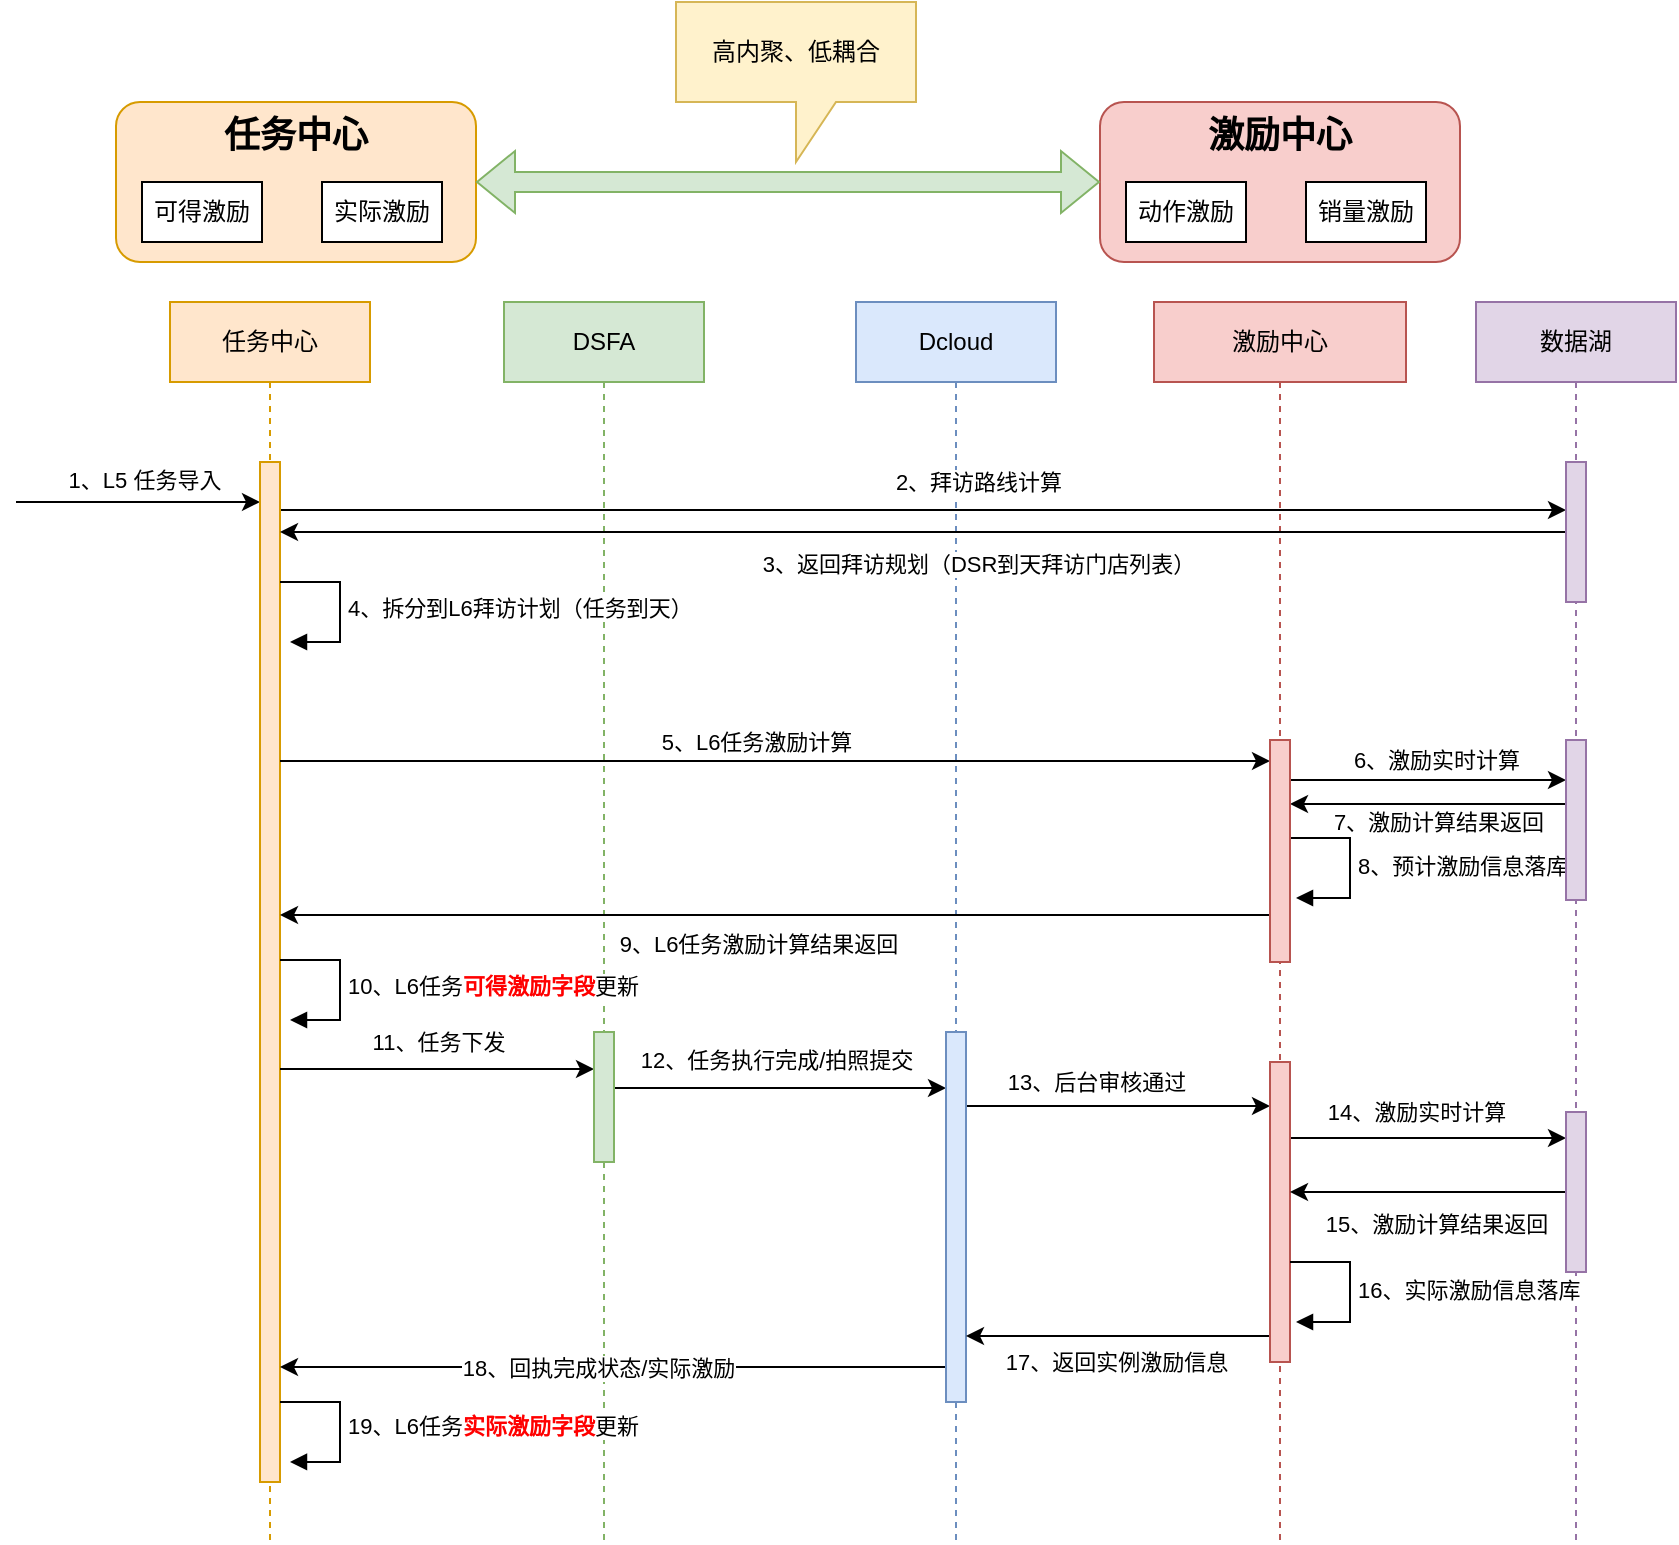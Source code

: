 <mxfile version="25.0.3">
  <diagram name="第 1 页" id="QtLcYjfqMq8RCf72X1yj">
    <mxGraphModel dx="1578" dy="2141" grid="1" gridSize="10" guides="1" tooltips="1" connect="1" arrows="1" fold="1" page="1" pageScale="1" pageWidth="827" pageHeight="1169" math="0" shadow="0">
      <root>
        <mxCell id="0" />
        <mxCell id="1" parent="0" />
        <mxCell id="hBJYv0mAiT1ot96n30vC-143" value="" style="group" vertex="1" connectable="0" parent="1">
          <mxGeometry x="247" y="100" width="753" height="620" as="geometry" />
        </mxCell>
        <mxCell id="hBJYv0mAiT1ot96n30vC-29" value="数据湖" style="shape=umlLifeline;perimeter=lifelinePerimeter;whiteSpace=wrap;html=1;container=1;dropTarget=0;collapsible=0;recursiveResize=0;outlineConnect=0;portConstraint=eastwest;newEdgeStyle={&quot;curved&quot;:0,&quot;rounded&quot;:0};movable=1;resizable=1;rotatable=1;deletable=1;editable=1;locked=0;connectable=1;fillColor=#e1d5e7;strokeColor=#9673a6;" vertex="1" parent="hBJYv0mAiT1ot96n30vC-143">
          <mxGeometry x="653" width="100" height="620" as="geometry" />
        </mxCell>
        <mxCell id="hBJYv0mAiT1ot96n30vC-30" value="激励中心" style="shape=umlLifeline;perimeter=lifelinePerimeter;whiteSpace=wrap;html=1;container=1;dropTarget=0;collapsible=0;recursiveResize=0;outlineConnect=0;portConstraint=eastwest;newEdgeStyle={&quot;curved&quot;:0,&quot;rounded&quot;:0};movable=1;resizable=1;rotatable=1;deletable=1;editable=1;locked=0;connectable=1;fillColor=#f8cecc;strokeColor=#b85450;" vertex="1" parent="hBJYv0mAiT1ot96n30vC-143">
          <mxGeometry x="492" width="126" height="620" as="geometry" />
        </mxCell>
        <mxCell id="hBJYv0mAiT1ot96n30vC-31" value="任务中心" style="shape=umlLifeline;perimeter=lifelinePerimeter;whiteSpace=wrap;html=1;container=1;dropTarget=0;collapsible=0;recursiveResize=0;outlineConnect=0;portConstraint=eastwest;newEdgeStyle={&quot;curved&quot;:0,&quot;rounded&quot;:0};movable=1;resizable=1;rotatable=1;deletable=1;editable=1;locked=0;connectable=1;fillColor=#ffe6cc;strokeColor=#d79b00;" vertex="1" parent="hBJYv0mAiT1ot96n30vC-143">
          <mxGeometry width="100" height="620" as="geometry" />
        </mxCell>
        <mxCell id="hBJYv0mAiT1ot96n30vC-57" value="DSFA" style="shape=umlLifeline;perimeter=lifelinePerimeter;whiteSpace=wrap;html=1;container=1;dropTarget=0;collapsible=0;recursiveResize=0;outlineConnect=0;portConstraint=eastwest;newEdgeStyle={&quot;curved&quot;:0,&quot;rounded&quot;:0};movable=1;resizable=1;rotatable=1;deletable=1;editable=1;locked=0;connectable=1;fillColor=#d5e8d4;strokeColor=#82b366;" vertex="1" parent="hBJYv0mAiT1ot96n30vC-143">
          <mxGeometry x="167" width="100" height="620" as="geometry" />
        </mxCell>
        <mxCell id="hBJYv0mAiT1ot96n30vC-97" value="Dcloud" style="shape=umlLifeline;perimeter=lifelinePerimeter;whiteSpace=wrap;html=1;container=1;dropTarget=0;collapsible=0;recursiveResize=0;outlineConnect=0;portConstraint=eastwest;newEdgeStyle={&quot;curved&quot;:0,&quot;rounded&quot;:0};movable=1;resizable=1;rotatable=1;deletable=1;editable=1;locked=0;connectable=1;fillColor=#dae8fc;strokeColor=#6c8ebf;" vertex="1" parent="hBJYv0mAiT1ot96n30vC-143">
          <mxGeometry x="343" width="100" height="620" as="geometry" />
        </mxCell>
        <mxCell id="hBJYv0mAiT1ot96n30vC-43" value="" style="edgeStyle=orthogonalEdgeStyle;rounded=0;orthogonalLoop=1;jettySize=auto;html=1;curved=0;movable=1;resizable=1;rotatable=1;deletable=1;editable=1;locked=0;connectable=1;" edge="1" parent="1">
          <mxGeometry relative="1" as="geometry">
            <mxPoint x="170" y="200" as="sourcePoint" />
            <mxPoint x="292" y="200" as="targetPoint" />
          </mxGeometry>
        </mxCell>
        <mxCell id="hBJYv0mAiT1ot96n30vC-44" value="1、L5 任务导入" style="edgeLabel;html=1;align=center;verticalAlign=middle;resizable=1;points=[];movable=1;rotatable=1;deletable=1;editable=1;locked=0;connectable=1;" vertex="1" connectable="0" parent="hBJYv0mAiT1ot96n30vC-43">
          <mxGeometry x="-0.193" y="1" relative="1" as="geometry">
            <mxPoint x="15" y="-10" as="offset" />
          </mxGeometry>
        </mxCell>
        <mxCell id="hBJYv0mAiT1ot96n30vC-99" value="" style="edgeStyle=orthogonalEdgeStyle;rounded=0;orthogonalLoop=1;jettySize=auto;html=1;curved=0;movable=1;resizable=1;rotatable=1;deletable=1;editable=1;locked=0;connectable=1;" edge="1" parent="1">
          <mxGeometry relative="1" as="geometry">
            <mxPoint x="302" y="204" as="sourcePoint" />
            <mxPoint x="945" y="204" as="targetPoint" />
          </mxGeometry>
        </mxCell>
        <mxCell id="hBJYv0mAiT1ot96n30vC-100" value="2、拜访路线计算" style="edgeLabel;html=1;align=center;verticalAlign=middle;resizable=1;points=[];movable=1;rotatable=1;deletable=1;editable=1;locked=0;connectable=1;" vertex="1" connectable="0" parent="hBJYv0mAiT1ot96n30vC-99">
          <mxGeometry x="0.084" y="1" relative="1" as="geometry">
            <mxPoint y="-13" as="offset" />
          </mxGeometry>
        </mxCell>
        <mxCell id="hBJYv0mAiT1ot96n30vC-42" value="" style="html=1;points=[[0,0,0,0,5],[0,1,0,0,-5],[1,0,0,0,5],[1,1,0,0,-5]];perimeter=orthogonalPerimeter;outlineConnect=0;targetShapes=umlLifeline;portConstraint=eastwest;newEdgeStyle={&quot;curved&quot;:0,&quot;rounded&quot;:0};movable=1;resizable=1;rotatable=1;deletable=1;editable=1;locked=0;connectable=1;fillColor=#ffe6cc;strokeColor=#d79b00;" vertex="1" parent="1">
          <mxGeometry x="292" y="180" width="10" height="510" as="geometry" />
        </mxCell>
        <mxCell id="hBJYv0mAiT1ot96n30vC-107" value="" style="edgeStyle=orthogonalEdgeStyle;rounded=0;orthogonalLoop=1;jettySize=auto;html=1;curved=0;movable=1;resizable=1;rotatable=1;deletable=1;editable=1;locked=0;connectable=1;" edge="1" parent="1">
          <mxGeometry relative="1" as="geometry">
            <mxPoint x="807" y="339" as="sourcePoint" />
            <mxPoint x="945" y="339" as="targetPoint" />
          </mxGeometry>
        </mxCell>
        <mxCell id="hBJYv0mAiT1ot96n30vC-108" value="6、激励实时计算" style="edgeLabel;html=1;align=center;verticalAlign=middle;resizable=1;points=[];movable=1;rotatable=1;deletable=1;editable=1;locked=0;connectable=1;" vertex="1" connectable="0" parent="hBJYv0mAiT1ot96n30vC-107">
          <mxGeometry x="-0.012" y="-1" relative="1" as="geometry">
            <mxPoint x="5" y="-11" as="offset" />
          </mxGeometry>
        </mxCell>
        <mxCell id="hBJYv0mAiT1ot96n30vC-72" value="8、预计激励信息落库" style="html=1;align=left;spacingLeft=2;endArrow=block;rounded=0;edgeStyle=orthogonalEdgeStyle;curved=0;rounded=0;movable=1;resizable=1;rotatable=1;deletable=1;editable=1;locked=0;connectable=1;" edge="1" parent="1">
          <mxGeometry x="-0.003" relative="1" as="geometry">
            <mxPoint x="807" y="368" as="sourcePoint" />
            <Array as="points">
              <mxPoint x="837" y="398" />
            </Array>
            <mxPoint x="810" y="398" as="targetPoint" />
            <mxPoint as="offset" />
          </mxGeometry>
        </mxCell>
        <mxCell id="hBJYv0mAiT1ot96n30vC-74" value="10、L6任务&lt;b&gt;&lt;font color=&quot;#ff0000&quot;&gt;可得激励字段&lt;/font&gt;&lt;/b&gt;更新" style="html=1;align=left;spacingLeft=2;endArrow=block;rounded=0;edgeStyle=orthogonalEdgeStyle;curved=0;rounded=0;movable=1;resizable=1;rotatable=1;deletable=1;editable=1;locked=0;connectable=1;" edge="1" parent="1">
          <mxGeometry x="-0.003" relative="1" as="geometry">
            <mxPoint x="302" y="429" as="sourcePoint" />
            <Array as="points">
              <mxPoint x="332" y="459" />
            </Array>
            <mxPoint x="307.0" y="459.0" as="targetPoint" />
            <mxPoint as="offset" />
          </mxGeometry>
        </mxCell>
        <mxCell id="hBJYv0mAiT1ot96n30vC-102" value="" style="edgeStyle=orthogonalEdgeStyle;rounded=0;orthogonalLoop=1;jettySize=auto;html=1;curved=0;movable=1;resizable=1;rotatable=1;deletable=1;editable=1;locked=0;connectable=1;" edge="1" parent="1" source="hBJYv0mAiT1ot96n30vC-77">
          <mxGeometry relative="1" as="geometry">
            <mxPoint x="302" y="215" as="targetPoint" />
          </mxGeometry>
        </mxCell>
        <mxCell id="hBJYv0mAiT1ot96n30vC-103" value="3、返回拜访规划（DSR到天拜访门店列表）" style="edgeLabel;html=1;align=center;verticalAlign=middle;resizable=1;points=[];movable=1;rotatable=1;deletable=1;editable=1;locked=0;connectable=1;" vertex="1" connectable="0" parent="hBJYv0mAiT1ot96n30vC-102">
          <mxGeometry x="0.032" y="-1" relative="1" as="geometry">
            <mxPoint x="37" y="16" as="offset" />
          </mxGeometry>
        </mxCell>
        <mxCell id="hBJYv0mAiT1ot96n30vC-77" value="" style="html=1;points=[[0,0,0,0,5],[0,1,0,0,-5],[1,0,0,0,5],[1,1,0,0,-5]];perimeter=orthogonalPerimeter;outlineConnect=0;targetShapes=umlLifeline;portConstraint=eastwest;newEdgeStyle={&quot;curved&quot;:0,&quot;rounded&quot;:0};movable=1;resizable=1;rotatable=1;deletable=1;editable=1;locked=0;connectable=1;fillColor=#e1d5e7;strokeColor=#9673a6;" vertex="1" parent="1">
          <mxGeometry x="945" y="180" width="10" height="70" as="geometry" />
        </mxCell>
        <mxCell id="hBJYv0mAiT1ot96n30vC-83" value="4、拆分到L6拜访计划（任务到天）" style="html=1;align=left;spacingLeft=2;endArrow=block;rounded=0;edgeStyle=orthogonalEdgeStyle;curved=0;rounded=0;movable=1;resizable=1;rotatable=1;deletable=1;editable=1;locked=0;connectable=1;" edge="1" parent="1">
          <mxGeometry relative="1" as="geometry">
            <mxPoint x="302" y="240" as="sourcePoint" />
            <Array as="points">
              <mxPoint x="332" y="270" />
            </Array>
            <mxPoint x="307.0" y="270.0" as="targetPoint" />
          </mxGeometry>
        </mxCell>
        <mxCell id="hBJYv0mAiT1ot96n30vC-90" value="" style="edgeStyle=orthogonalEdgeStyle;rounded=0;orthogonalLoop=1;jettySize=auto;html=1;curved=0;movable=1;resizable=1;rotatable=1;deletable=1;editable=1;locked=0;connectable=1;" edge="1" parent="1">
          <mxGeometry relative="1" as="geometry">
            <mxPoint x="302" y="483.5" as="sourcePoint" />
            <mxPoint x="459" y="483.5" as="targetPoint" />
          </mxGeometry>
        </mxCell>
        <mxCell id="hBJYv0mAiT1ot96n30vC-91" value="11、任务下发" style="edgeLabel;html=1;align=center;verticalAlign=middle;resizable=1;points=[];movable=1;rotatable=1;deletable=1;editable=1;locked=0;connectable=1;" vertex="1" connectable="0" parent="hBJYv0mAiT1ot96n30vC-90">
          <mxGeometry x="-0.18" y="1" relative="1" as="geometry">
            <mxPoint x="14" y="-13" as="offset" />
          </mxGeometry>
        </mxCell>
        <mxCell id="hBJYv0mAiT1ot96n30vC-116" value="" style="edgeStyle=orthogonalEdgeStyle;rounded=0;orthogonalLoop=1;jettySize=auto;html=1;curved=0;movable=1;resizable=1;rotatable=1;deletable=1;editable=1;locked=0;connectable=1;" edge="1" parent="1">
          <mxGeometry relative="1" as="geometry">
            <mxPoint x="302" y="329.5" as="sourcePoint" />
            <mxPoint x="797" y="329.5" as="targetPoint" />
          </mxGeometry>
        </mxCell>
        <mxCell id="hBJYv0mAiT1ot96n30vC-117" value="5、L6任务激励计算" style="edgeLabel;html=1;align=center;verticalAlign=middle;resizable=1;points=[];movable=1;rotatable=1;deletable=1;editable=1;locked=0;connectable=1;" vertex="1" connectable="0" parent="hBJYv0mAiT1ot96n30vC-116">
          <mxGeometry x="-0.058" y="2" relative="1" as="geometry">
            <mxPoint x="5" y="-8" as="offset" />
          </mxGeometry>
        </mxCell>
        <mxCell id="hBJYv0mAiT1ot96n30vC-122" value="" style="edgeStyle=orthogonalEdgeStyle;rounded=0;orthogonalLoop=1;jettySize=auto;html=1;curved=0;movable=1;resizable=1;rotatable=1;deletable=1;editable=1;locked=0;connectable=1;" edge="1" parent="1">
          <mxGeometry relative="1" as="geometry">
            <mxPoint x="469" y="493" as="sourcePoint" />
            <mxPoint x="635" y="493" as="targetPoint" />
          </mxGeometry>
        </mxCell>
        <mxCell id="hBJYv0mAiT1ot96n30vC-123" value="12、任务执行完成/拍照提交" style="edgeLabel;html=1;align=center;verticalAlign=middle;resizable=1;points=[];movable=1;rotatable=1;deletable=1;editable=1;locked=0;connectable=1;" vertex="1" connectable="0" parent="hBJYv0mAiT1ot96n30vC-122">
          <mxGeometry x="-0.123" y="-1" relative="1" as="geometry">
            <mxPoint x="8" y="-15" as="offset" />
          </mxGeometry>
        </mxCell>
        <mxCell id="hBJYv0mAiT1ot96n30vC-89" value="" style="html=1;points=[[0,0,0,0,5],[0,1,0,0,-5],[1,0,0,0,5],[1,1,0,0,-5]];perimeter=orthogonalPerimeter;outlineConnect=0;targetShapes=umlLifeline;portConstraint=eastwest;newEdgeStyle={&quot;curved&quot;:0,&quot;rounded&quot;:0};movable=1;resizable=1;rotatable=1;deletable=1;editable=1;locked=0;connectable=1;fillColor=#d5e8d4;strokeColor=#82b366;" vertex="1" parent="1">
          <mxGeometry x="459" y="465" width="10" height="65" as="geometry" />
        </mxCell>
        <mxCell id="hBJYv0mAiT1ot96n30vC-109" style="edgeStyle=orthogonalEdgeStyle;rounded=0;orthogonalLoop=1;jettySize=auto;html=1;curved=0;movable=1;resizable=1;rotatable=1;deletable=1;editable=1;locked=0;connectable=1;" edge="1" parent="1">
          <mxGeometry relative="1" as="geometry">
            <mxPoint x="945" y="351" as="sourcePoint" />
            <mxPoint x="807" y="351" as="targetPoint" />
          </mxGeometry>
        </mxCell>
        <mxCell id="hBJYv0mAiT1ot96n30vC-110" value="7、激励计算结果返回" style="edgeLabel;html=1;align=center;verticalAlign=middle;resizable=1;points=[];movable=1;rotatable=1;deletable=1;editable=1;locked=0;connectable=1;" vertex="1" connectable="0" parent="hBJYv0mAiT1ot96n30vC-109">
          <mxGeometry x="0.372" y="1" relative="1" as="geometry">
            <mxPoint x="30" y="8" as="offset" />
          </mxGeometry>
        </mxCell>
        <mxCell id="hBJYv0mAiT1ot96n30vC-106" value="" style="html=1;points=[[0,0,0,0,5],[0,1,0,0,-5],[1,0,0,0,5],[1,1,0,0,-5]];perimeter=orthogonalPerimeter;outlineConnect=0;targetShapes=umlLifeline;portConstraint=eastwest;newEdgeStyle={&quot;curved&quot;:0,&quot;rounded&quot;:0};movable=1;resizable=1;rotatable=1;deletable=1;editable=1;locked=0;connectable=1;fillColor=#e1d5e7;strokeColor=#9673a6;" vertex="1" parent="1">
          <mxGeometry x="945" y="319" width="10" height="80" as="geometry" />
        </mxCell>
        <mxCell id="hBJYv0mAiT1ot96n30vC-119" value="" style="edgeStyle=orthogonalEdgeStyle;rounded=0;orthogonalLoop=1;jettySize=auto;html=1;curved=0;movable=1;resizable=1;rotatable=1;deletable=1;editable=1;locked=0;connectable=1;" edge="1" parent="1">
          <mxGeometry relative="1" as="geometry">
            <mxPoint x="797" y="406.5" as="sourcePoint" />
            <mxPoint x="302" y="406.5" as="targetPoint" />
          </mxGeometry>
        </mxCell>
        <mxCell id="hBJYv0mAiT1ot96n30vC-120" value="9、L6任务激励计算结果返回" style="edgeLabel;html=1;align=center;verticalAlign=middle;resizable=1;points=[];movable=1;rotatable=1;deletable=1;editable=1;locked=0;connectable=1;" vertex="1" connectable="0" parent="hBJYv0mAiT1ot96n30vC-119">
          <mxGeometry x="0.129" y="-1" relative="1" as="geometry">
            <mxPoint x="23" y="15" as="offset" />
          </mxGeometry>
        </mxCell>
        <mxCell id="hBJYv0mAiT1ot96n30vC-115" value="" style="html=1;points=[[0,0,0,0,5],[0,1,0,0,-5],[1,0,0,0,5],[1,1,0,0,-5]];perimeter=orthogonalPerimeter;outlineConnect=0;targetShapes=umlLifeline;portConstraint=eastwest;newEdgeStyle={&quot;curved&quot;:0,&quot;rounded&quot;:0};movable=1;resizable=1;rotatable=1;deletable=1;editable=1;locked=0;connectable=1;fillColor=#f8cecc;strokeColor=#b85450;" vertex="1" parent="1">
          <mxGeometry x="797" y="319" width="10" height="111" as="geometry" />
        </mxCell>
        <mxCell id="hBJYv0mAiT1ot96n30vC-125" value="" style="edgeStyle=orthogonalEdgeStyle;rounded=0;orthogonalLoop=1;jettySize=auto;html=1;curved=0;movable=1;resizable=1;rotatable=1;deletable=1;editable=1;locked=0;connectable=1;" edge="1" parent="1">
          <mxGeometry relative="1" as="geometry">
            <mxPoint x="645" y="502" as="sourcePoint" />
            <mxPoint x="797" y="502" as="targetPoint" />
          </mxGeometry>
        </mxCell>
        <mxCell id="hBJYv0mAiT1ot96n30vC-126" value="13、后台审核通过" style="edgeLabel;html=1;align=center;verticalAlign=middle;resizable=1;points=[];movable=1;rotatable=1;deletable=1;editable=1;locked=0;connectable=1;" vertex="1" connectable="0" parent="hBJYv0mAiT1ot96n30vC-125">
          <mxGeometry x="-0.195" y="1" relative="1" as="geometry">
            <mxPoint x="4" y="-11" as="offset" />
          </mxGeometry>
        </mxCell>
        <mxCell id="hBJYv0mAiT1ot96n30vC-140" value="" style="edgeStyle=orthogonalEdgeStyle;rounded=0;orthogonalLoop=1;jettySize=auto;html=1;curved=0;movable=1;resizable=1;rotatable=1;deletable=1;editable=1;locked=0;connectable=1;" edge="1" parent="1">
          <mxGeometry relative="1" as="geometry">
            <mxPoint x="635" y="632.486" as="sourcePoint" />
            <mxPoint x="302" y="632.5" as="targetPoint" />
          </mxGeometry>
        </mxCell>
        <mxCell id="hBJYv0mAiT1ot96n30vC-141" value="18、回执完成状态/实际激励" style="edgeLabel;html=1;align=center;verticalAlign=middle;resizable=1;points=[];movable=1;rotatable=1;deletable=1;editable=1;locked=0;connectable=1;" vertex="1" connectable="0" parent="hBJYv0mAiT1ot96n30vC-140">
          <mxGeometry x="0.045" relative="1" as="geometry">
            <mxPoint as="offset" />
          </mxGeometry>
        </mxCell>
        <mxCell id="hBJYv0mAiT1ot96n30vC-121" value="" style="html=1;points=[[0,0,0,0,5],[0,1,0,0,-5],[1,0,0,0,5],[1,1,0,0,-5]];perimeter=orthogonalPerimeter;outlineConnect=0;targetShapes=umlLifeline;portConstraint=eastwest;newEdgeStyle={&quot;curved&quot;:0,&quot;rounded&quot;:0};movable=1;resizable=1;rotatable=1;deletable=1;editable=1;locked=0;connectable=1;fillColor=#dae8fc;strokeColor=#6c8ebf;" vertex="1" parent="1">
          <mxGeometry x="635" y="465" width="10" height="185" as="geometry" />
        </mxCell>
        <mxCell id="hBJYv0mAiT1ot96n30vC-128" value="" style="edgeStyle=orthogonalEdgeStyle;rounded=0;orthogonalLoop=1;jettySize=auto;html=1;curved=0;movable=1;resizable=1;rotatable=1;deletable=1;editable=1;locked=0;connectable=1;" edge="1" parent="1">
          <mxGeometry relative="1" as="geometry">
            <mxPoint x="807" y="518" as="sourcePoint" />
            <mxPoint x="945" y="518" as="targetPoint" />
          </mxGeometry>
        </mxCell>
        <mxCell id="hBJYv0mAiT1ot96n30vC-132" value="14、激励实时计算" style="edgeLabel;html=1;align=center;verticalAlign=middle;resizable=1;points=[];movable=1;rotatable=1;deletable=1;editable=1;locked=0;connectable=1;" vertex="1" connectable="0" parent="hBJYv0mAiT1ot96n30vC-128">
          <mxGeometry x="-0.208" y="2" relative="1" as="geometry">
            <mxPoint x="8" y="-11" as="offset" />
          </mxGeometry>
        </mxCell>
        <mxCell id="hBJYv0mAiT1ot96n30vC-137" value="" style="edgeStyle=orthogonalEdgeStyle;rounded=0;orthogonalLoop=1;jettySize=auto;html=1;curved=0;movable=1;resizable=1;rotatable=1;deletable=1;editable=1;locked=0;connectable=1;" edge="1" parent="1">
          <mxGeometry relative="1" as="geometry">
            <mxPoint x="797" y="617" as="sourcePoint" />
            <mxPoint x="645" y="617" as="targetPoint" />
          </mxGeometry>
        </mxCell>
        <mxCell id="hBJYv0mAiT1ot96n30vC-138" value="17、返回实例激励信息" style="edgeLabel;html=1;align=center;verticalAlign=middle;resizable=1;points=[];movable=1;rotatable=1;deletable=1;editable=1;locked=0;connectable=1;" vertex="1" connectable="0" parent="hBJYv0mAiT1ot96n30vC-137">
          <mxGeometry x="0.413" y="-2" relative="1" as="geometry">
            <mxPoint x="30" y="15" as="offset" />
          </mxGeometry>
        </mxCell>
        <mxCell id="hBJYv0mAiT1ot96n30vC-124" value="" style="html=1;points=[[0,0,0,0,5],[0,1,0,0,-5],[1,0,0,0,5],[1,1,0,0,-5]];perimeter=orthogonalPerimeter;outlineConnect=0;targetShapes=umlLifeline;portConstraint=eastwest;newEdgeStyle={&quot;curved&quot;:0,&quot;rounded&quot;:0};movable=1;resizable=1;rotatable=1;deletable=1;editable=1;locked=0;connectable=1;fillColor=#f8cecc;strokeColor=#b85450;" vertex="1" parent="1">
          <mxGeometry x="797" y="480" width="10" height="150" as="geometry" />
        </mxCell>
        <mxCell id="hBJYv0mAiT1ot96n30vC-131" value="" style="edgeStyle=orthogonalEdgeStyle;rounded=0;orthogonalLoop=1;jettySize=auto;html=1;curved=0;movable=1;resizable=1;rotatable=1;deletable=1;editable=1;locked=0;connectable=1;" edge="1" parent="1" source="hBJYv0mAiT1ot96n30vC-127">
          <mxGeometry relative="1" as="geometry">
            <mxPoint x="807" y="545" as="targetPoint" />
          </mxGeometry>
        </mxCell>
        <mxCell id="hBJYv0mAiT1ot96n30vC-133" value="15、激励计算结果返回" style="edgeLabel;html=1;align=center;verticalAlign=middle;resizable=1;points=[];movable=1;rotatable=1;deletable=1;editable=1;locked=0;connectable=1;" vertex="1" connectable="0" parent="hBJYv0mAiT1ot96n30vC-131">
          <mxGeometry x="0.335" y="-2" relative="1" as="geometry">
            <mxPoint x="27" y="17" as="offset" />
          </mxGeometry>
        </mxCell>
        <mxCell id="hBJYv0mAiT1ot96n30vC-127" value="" style="html=1;points=[[0,0,0,0,5],[0,1,0,0,-5],[1,0,0,0,5],[1,1,0,0,-5]];perimeter=orthogonalPerimeter;outlineConnect=0;targetShapes=umlLifeline;portConstraint=eastwest;newEdgeStyle={&quot;curved&quot;:0,&quot;rounded&quot;:0};movable=1;resizable=1;rotatable=1;deletable=1;editable=1;locked=0;connectable=1;fillColor=#e1d5e7;strokeColor=#9673a6;" vertex="1" parent="1">
          <mxGeometry x="945" y="505" width="10" height="80" as="geometry" />
        </mxCell>
        <mxCell id="hBJYv0mAiT1ot96n30vC-134" value="16、实际激励信息落库" style="html=1;align=left;spacingLeft=2;endArrow=block;rounded=0;edgeStyle=orthogonalEdgeStyle;curved=0;rounded=0;movable=1;resizable=1;rotatable=1;deletable=1;editable=1;locked=0;connectable=1;" edge="1" parent="1">
          <mxGeometry x="-0.002" relative="1" as="geometry">
            <mxPoint x="807" y="580" as="sourcePoint" />
            <Array as="points">
              <mxPoint x="837" y="610" />
            </Array>
            <mxPoint x="810" y="610" as="targetPoint" />
            <mxPoint as="offset" />
          </mxGeometry>
        </mxCell>
        <mxCell id="hBJYv0mAiT1ot96n30vC-142" value="19、L6任务&lt;font color=&quot;#ff0000&quot;&gt;&lt;b&gt;实际&lt;/b&gt;&lt;/font&gt;&lt;b&gt;&lt;font color=&quot;#ff0000&quot;&gt;激励字段&lt;/font&gt;&lt;/b&gt;更新" style="html=1;align=left;spacingLeft=2;endArrow=block;rounded=0;edgeStyle=orthogonalEdgeStyle;curved=0;rounded=0;movable=1;resizable=1;rotatable=1;deletable=1;editable=1;locked=0;connectable=1;" edge="1" parent="1">
          <mxGeometry x="-0.005" relative="1" as="geometry">
            <mxPoint x="302" y="649.97" as="sourcePoint" />
            <Array as="points">
              <mxPoint x="332" y="679.97" />
            </Array>
            <mxPoint x="307.0" y="679.97" as="targetPoint" />
            <mxPoint as="offset" />
          </mxGeometry>
        </mxCell>
        <mxCell id="hBJYv0mAiT1ot96n30vC-144" value="&lt;font style=&quot;font-size: 18px;&quot;&gt;&lt;b&gt;任务中心&lt;/b&gt;&lt;/font&gt;" style="rounded=1;whiteSpace=wrap;html=1;verticalAlign=top;fillColor=#ffe6cc;strokeColor=#d79b00;" vertex="1" parent="1">
          <mxGeometry x="220" width="180" height="80" as="geometry" />
        </mxCell>
        <mxCell id="hBJYv0mAiT1ot96n30vC-145" value="可得激励" style="rounded=0;whiteSpace=wrap;html=1;" vertex="1" parent="1">
          <mxGeometry x="233" y="40" width="60" height="30" as="geometry" />
        </mxCell>
        <mxCell id="hBJYv0mAiT1ot96n30vC-146" value="实际激励" style="rounded=0;whiteSpace=wrap;html=1;" vertex="1" parent="1">
          <mxGeometry x="323" y="40" width="60" height="30" as="geometry" />
        </mxCell>
        <mxCell id="hBJYv0mAiT1ot96n30vC-147" value="&lt;font style=&quot;font-size: 18px;&quot;&gt;&lt;b&gt;激励中心&lt;/b&gt;&lt;/font&gt;" style="rounded=1;whiteSpace=wrap;html=1;verticalAlign=top;fillColor=#f8cecc;strokeColor=#b85450;" vertex="1" parent="1">
          <mxGeometry x="712" width="180" height="80" as="geometry" />
        </mxCell>
        <mxCell id="hBJYv0mAiT1ot96n30vC-148" value="动作激励" style="rounded=0;whiteSpace=wrap;html=1;" vertex="1" parent="1">
          <mxGeometry x="725" y="40" width="60" height="30" as="geometry" />
        </mxCell>
        <mxCell id="hBJYv0mAiT1ot96n30vC-149" value="销量激励" style="rounded=0;whiteSpace=wrap;html=1;" vertex="1" parent="1">
          <mxGeometry x="815" y="40" width="60" height="30" as="geometry" />
        </mxCell>
        <mxCell id="hBJYv0mAiT1ot96n30vC-150" value="高内聚、低耦合" style="shape=callout;whiteSpace=wrap;html=1;perimeter=calloutPerimeter;fillColor=#fff2cc;strokeColor=#d6b656;" vertex="1" parent="1">
          <mxGeometry x="500" y="-50" width="120" height="80" as="geometry" />
        </mxCell>
        <mxCell id="hBJYv0mAiT1ot96n30vC-151" value="" style="shape=flexArrow;endArrow=classic;startArrow=classic;html=1;rounded=0;entryX=0;entryY=0.5;entryDx=0;entryDy=0;fillColor=#d5e8d4;strokeColor=#82b366;" edge="1" parent="1" source="hBJYv0mAiT1ot96n30vC-144" target="hBJYv0mAiT1ot96n30vC-147">
          <mxGeometry width="100" height="100" relative="1" as="geometry">
            <mxPoint x="500" y="80" as="sourcePoint" />
            <mxPoint x="600" y="-20" as="targetPoint" />
          </mxGeometry>
        </mxCell>
      </root>
    </mxGraphModel>
  </diagram>
</mxfile>
